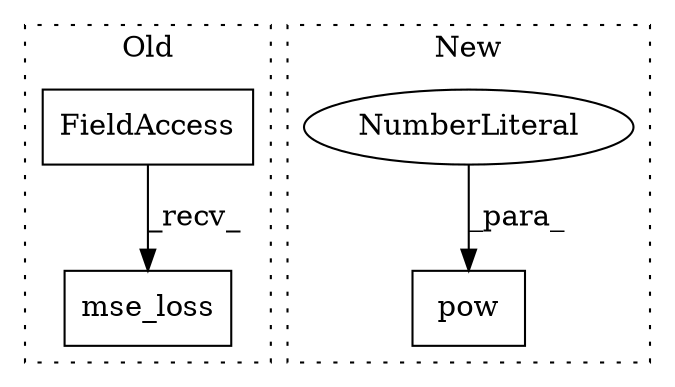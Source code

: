 digraph G {
subgraph cluster0 {
1 [label="mse_loss" a="32" s="2577,2605" l="9,1" shape="box"];
4 [label="FieldAccess" a="22" s="2557" l="19" shape="box"];
label = "Old";
style="dotted";
}
subgraph cluster1 {
2 [label="pow" a="32" s="2829,2834" l="4,1" shape="box"];
3 [label="NumberLiteral" a="34" s="2833" l="1" shape="ellipse"];
label = "New";
style="dotted";
}
3 -> 2 [label="_para_"];
4 -> 1 [label="_recv_"];
}